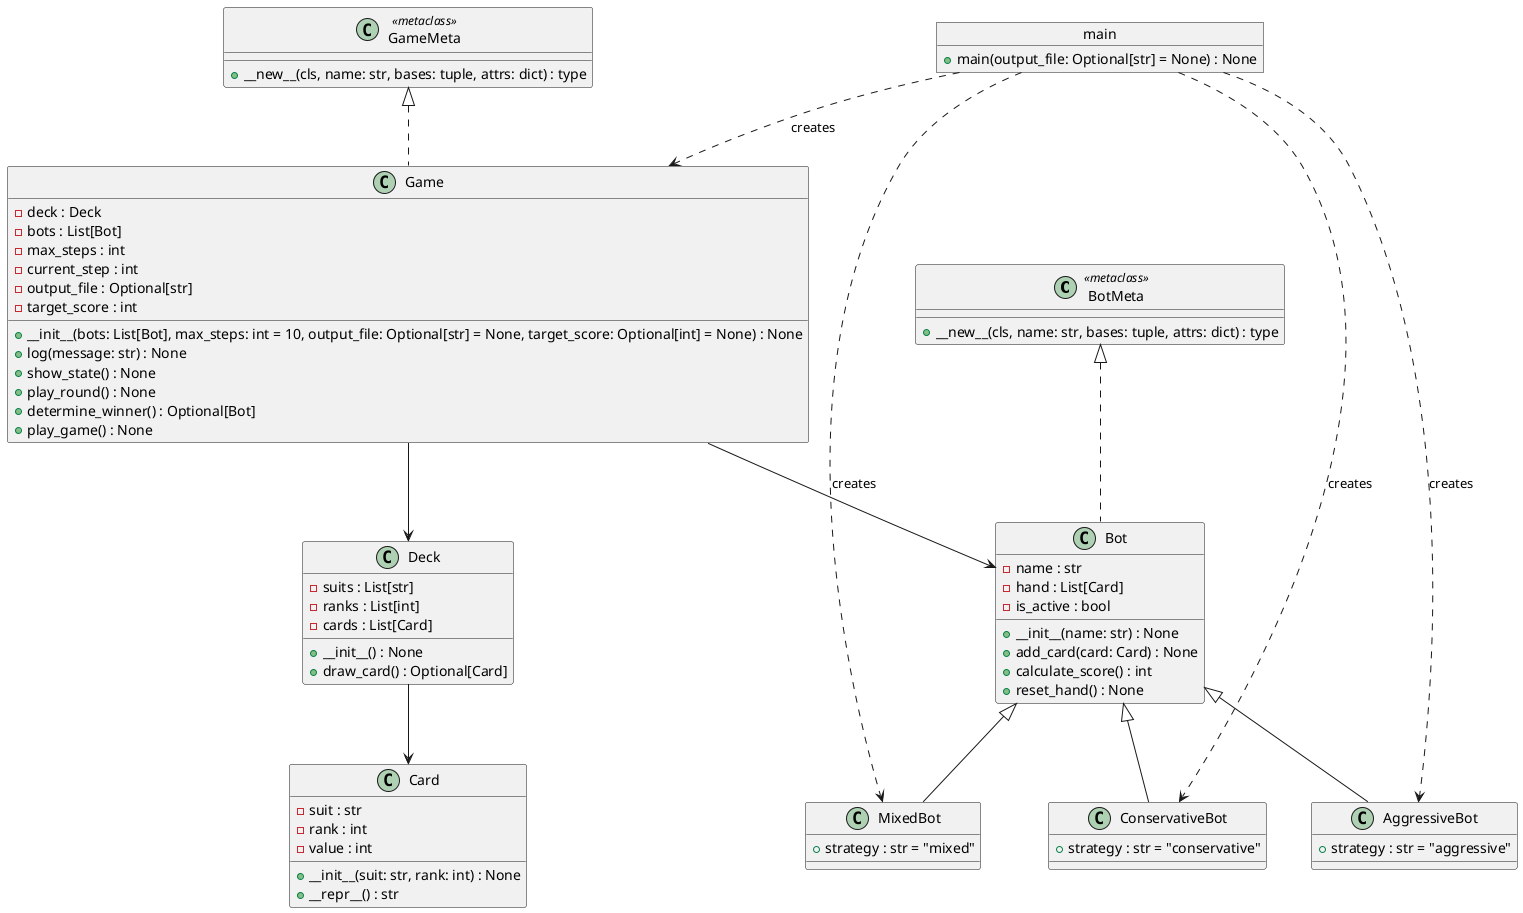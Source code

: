 @startuml

class BotMeta <<metaclass>> {
    +__new__(cls, name: str, bases: tuple, attrs: dict) : type
}

class Bot {
    -name : str
    -hand : List[Card]
    -is_active : bool
    +__init__(name: str) : None
    +add_card(card: Card) : None
    +calculate_score() : int
    +reset_hand() : None
}

class ConservativeBot {
    +strategy : str = "conservative"
}

class AggressiveBot {
    +strategy : str = "aggressive"
}

class MixedBot {
    +strategy : str = "mixed"
}

class Card {
    -suit : str
    -rank : int
    -value : int
    +__init__(suit: str, rank: int) : None
    +__repr__() : str
}

class Deck {
    -suits : List[str]
    -ranks : List[int]
    -cards : List[Card]
    +__init__() : None
    +draw_card() : Optional[Card]
}

class GameMeta <<metaclass>> {
    +__new__(cls, name: str, bases: tuple, attrs: dict) : type
}

class Game {
    -deck : Deck
    -bots : List[Bot]
    -max_steps : int
    -current_step : int
    -output_file : Optional[str]
    -target_score : int
    +__init__(bots: List[Bot], max_steps: int = 10, output_file: Optional[str] = None, target_score: Optional[int] = None) : None
    +log(message: str) : None
    +show_state() : None
    +play_round() : None
    +determine_winner() : Optional[Bot]
    +play_game() : None
}

object main {
    +main(output_file: Optional[str] = None) : None
}

BotMeta <|.. Bot
Bot <|-- ConservativeBot
Bot <|-- AggressiveBot
Bot <|-- MixedBot
Deck --> Card
GameMeta <|.. Game
Game --> Deck
Game --> Bot

main ..> ConservativeBot : "creates"
main ..> AggressiveBot : "creates"
main ..> MixedBot : "creates"
main ..> Game : "creates"

@enduml
